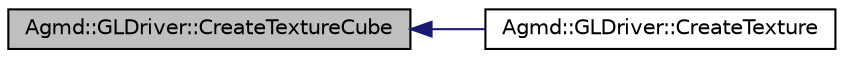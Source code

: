 digraph "Agmd::GLDriver::CreateTextureCube"
{
  edge [fontname="Helvetica",fontsize="10",labelfontname="Helvetica",labelfontsize="10"];
  node [fontname="Helvetica",fontsize="10",shape=record];
  rankdir="LR";
  Node1 [label="Agmd::GLDriver::CreateTextureCube",height=0.2,width=0.4,color="black", fillcolor="grey75", style="filled" fontcolor="black"];
  Node1 -> Node2 [dir="back",color="midnightblue",fontsize="10",style="solid",fontname="Helvetica"];
  Node2 [label="Agmd::GLDriver::CreateTexture",height=0.2,width=0.4,color="black", fillcolor="white", style="filled",URL="$class_agmd_1_1_g_l_driver.html#a41af189f0e80548bb84b7b9796c12c5f"];
}

